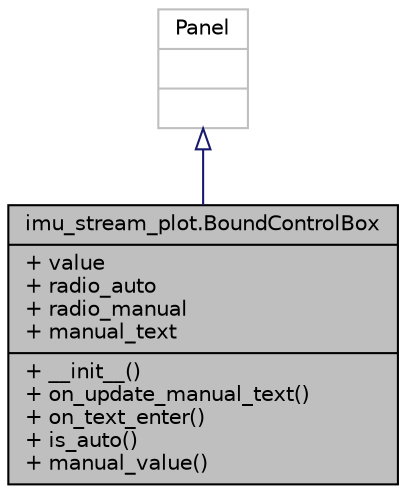 digraph "imu_stream_plot.BoundControlBox"
{
 // INTERACTIVE_SVG=YES
  edge [fontname="Helvetica",fontsize="10",labelfontname="Helvetica",labelfontsize="10"];
  node [fontname="Helvetica",fontsize="10",shape=record];
  Node2 [label="{imu_stream_plot.BoundControlBox\n|+ value\l+ radio_auto\l+ radio_manual\l+ manual_text\l|+ __init__()\l+ on_update_manual_text()\l+ on_text_enter()\l+ is_auto()\l+ manual_value()\l}",height=0.2,width=0.4,color="black", fillcolor="grey75", style="filled", fontcolor="black"];
  Node3 -> Node2 [dir="back",color="midnightblue",fontsize="10",style="solid",arrowtail="onormal",fontname="Helvetica"];
  Node3 [label="{Panel\n||}",height=0.2,width=0.4,color="grey75", fillcolor="white", style="filled"];
}
